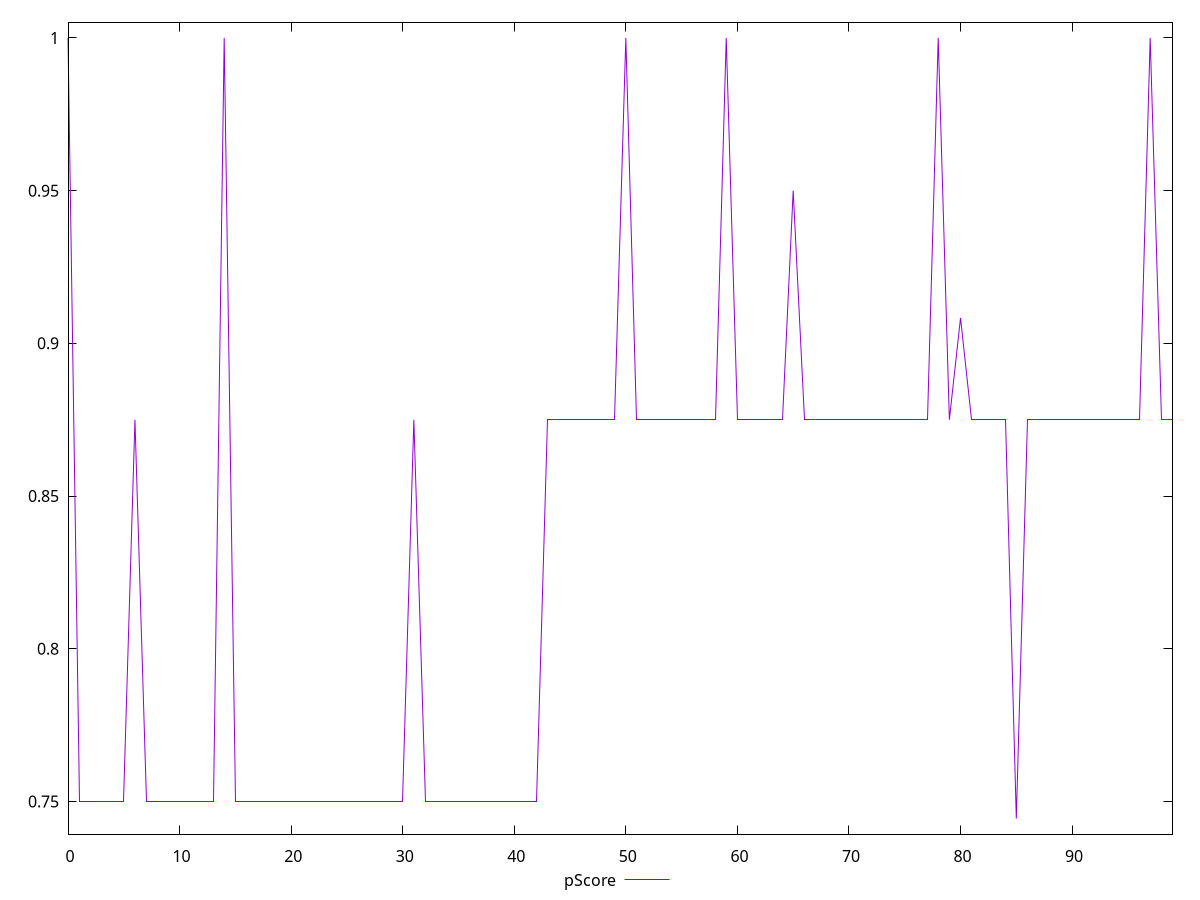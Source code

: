 reset

$pScore <<EOF
0 1
1 0.75
2 0.75
3 0.75
4 0.75
5 0.75
6 0.875
7 0.75
8 0.75
9 0.75
10 0.75
11 0.75
12 0.75
13 0.75
14 1
15 0.75
16 0.75
17 0.75
18 0.75
19 0.75
20 0.75
21 0.75
22 0.75
23 0.75
24 0.75
25 0.75
26 0.75
27 0.75
28 0.75
29 0.75
30 0.75
31 0.875
32 0.75
33 0.75
34 0.75
35 0.75
36 0.75
37 0.75
38 0.75
39 0.75
40 0.75
41 0.75
42 0.75
43 0.875
44 0.875
45 0.875
46 0.875
47 0.875
48 0.875
49 0.875
50 1
51 0.875
52 0.875
53 0.875
54 0.875
55 0.875
56 0.875
57 0.875
58 0.875
59 1
60 0.875
61 0.875
62 0.875
63 0.875
64 0.875
65 0.95
66 0.875
67 0.875
68 0.875
69 0.875
70 0.875
71 0.875
72 0.875
73 0.875
74 0.875
75 0.875
76 0.875
77 0.875
78 1
79 0.875
80 0.9083333333333333
81 0.875
82 0.875
83 0.875
84 0.875
85 0.7444444444444445
86 0.875
87 0.875
88 0.875
89 0.875
90 0.875
91 0.875
92 0.875
93 0.875
94 0.875
95 0.875
96 0.875
97 1
98 0.875
99 0.875
EOF

set key outside below
set xrange [0:99]
set yrange [0.7393333333333334:1.005111111111111]
set trange [0.7393333333333334:1.005111111111111]
set terminal svg size 640, 500 enhanced background rgb 'white'
set output "report_00025_2021-02-22T21:38:55.199Z/uses-optimized-images/samples/pages/pScore/values.svg"

plot $pScore title "pScore" with line

reset
